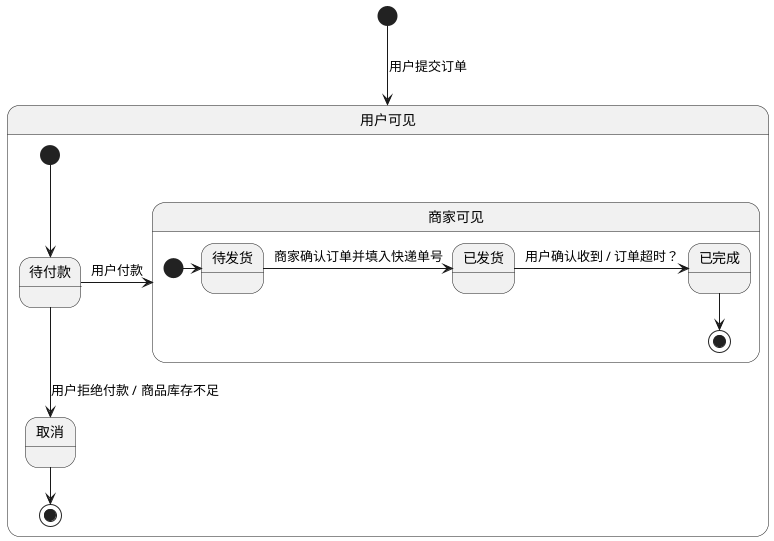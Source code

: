 @startuml

[*] --> 用户可见: 用户提交订单

state 用户可见 {
[*] --> 待付款

待付款 --> 取消: 用户拒绝付款 / 商品库存不足
取消 --> [*]
待付款 -> 商家可见: 用户付款

state 商家可见 {
[*] -> 待发货
待发货 -> 已发货: 商家确认订单并填入快递单号
已发货 -> 已完成: 用户确认收到 / 订单超时？
已完成 --> [*]
}
}

@enduml

